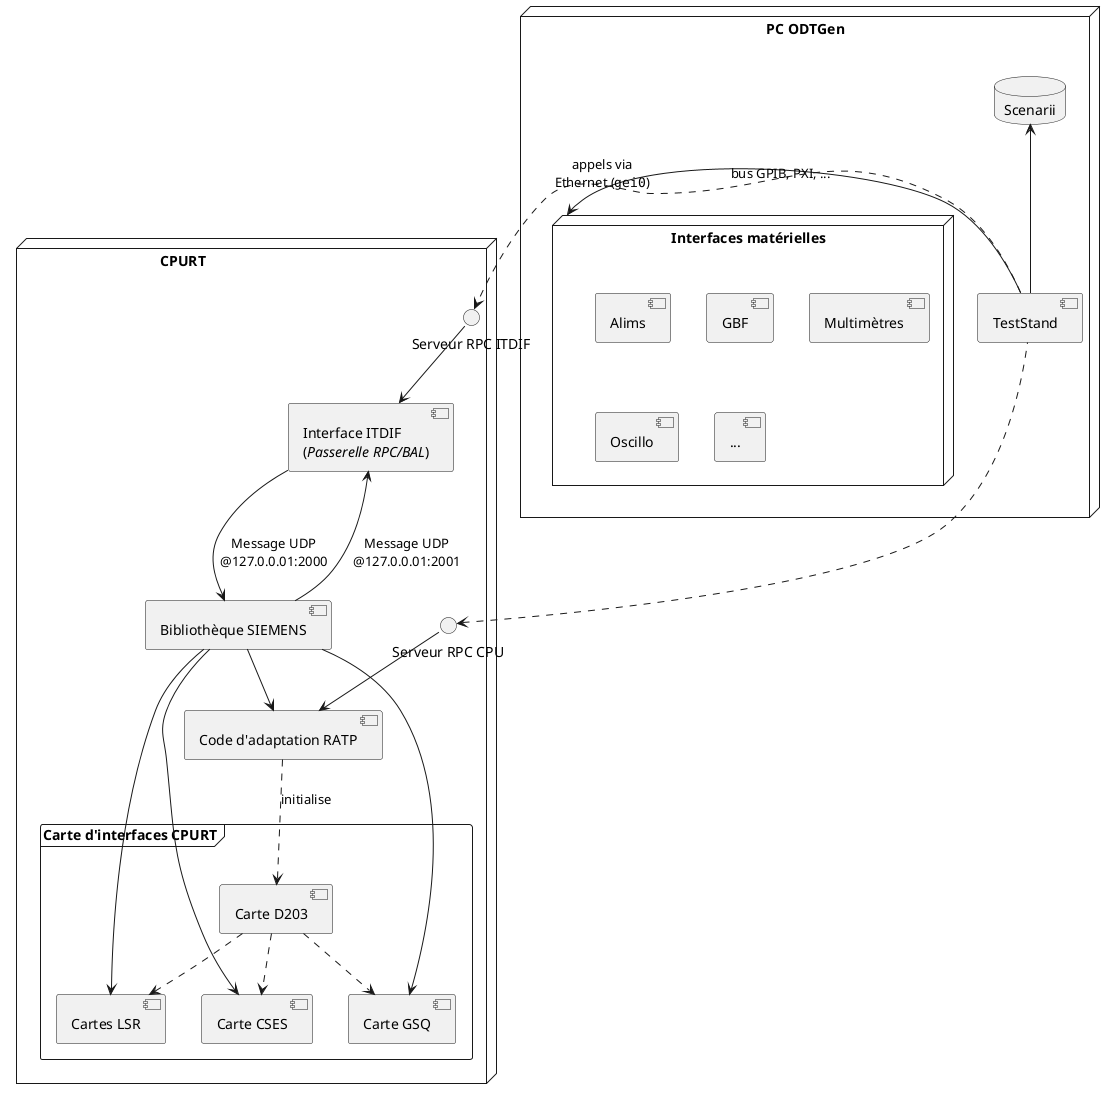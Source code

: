 ﻿@startuml

'title Architecture générale

node "CPURT                                      " {

	() "Serveur RPC ITDIF" as RpcTdif
	() "Serveur RPC CPU" as RpcCpu
	[Interface ITDIF\n(//Passerelle RPC/BAL//)] as iTdif
	[Bibliothèque SIEMENS] as CodeSiemens
	[Code d'adaptation RATP] as CodeRatp
		
	RpcCpu --> CodeRatp
	RpcTdif --> iTdif
	
	iTdif --> CodeSiemens  : Message UDP\n@127.0.0.01:2000
	iTdif <-- CodeSiemens  : Message UDP\n@127.0.0.01:2001
	
	CodeSiemens --> CodeRatp
	
	frame "Carte d'interfaces CPURT" {
		CodeRatp ..> [Carte D203] : initialise
		[Carte D203] ..> [Carte CSES]
		[Carte D203] ..> [Carte GSQ]
		[Carte D203] ..> [Cartes LSR]
		
		CodeSiemens --> [Carte CSES]
		CodeSiemens --> [Carte GSQ]
		CodeSiemens --> [Cartes LSR]
	}
}

node "PC ODTGen" {
	database Scenarii
	[TestStand] -u-> Scenarii
	[TestStand] -l-> [Interfaces matérielles] : bus GPIB, PXI, ...
	[TestStand] .r.> RpcTdif : appels via\nEthernet (""gei0"")
	[TestStand] .l.> RpcCpu
}

node "Interfaces matérielles" {
		[Alims]
		[GBF]
		[Multimètres]
		[Oscillo]
		[...]
}

@enduml
